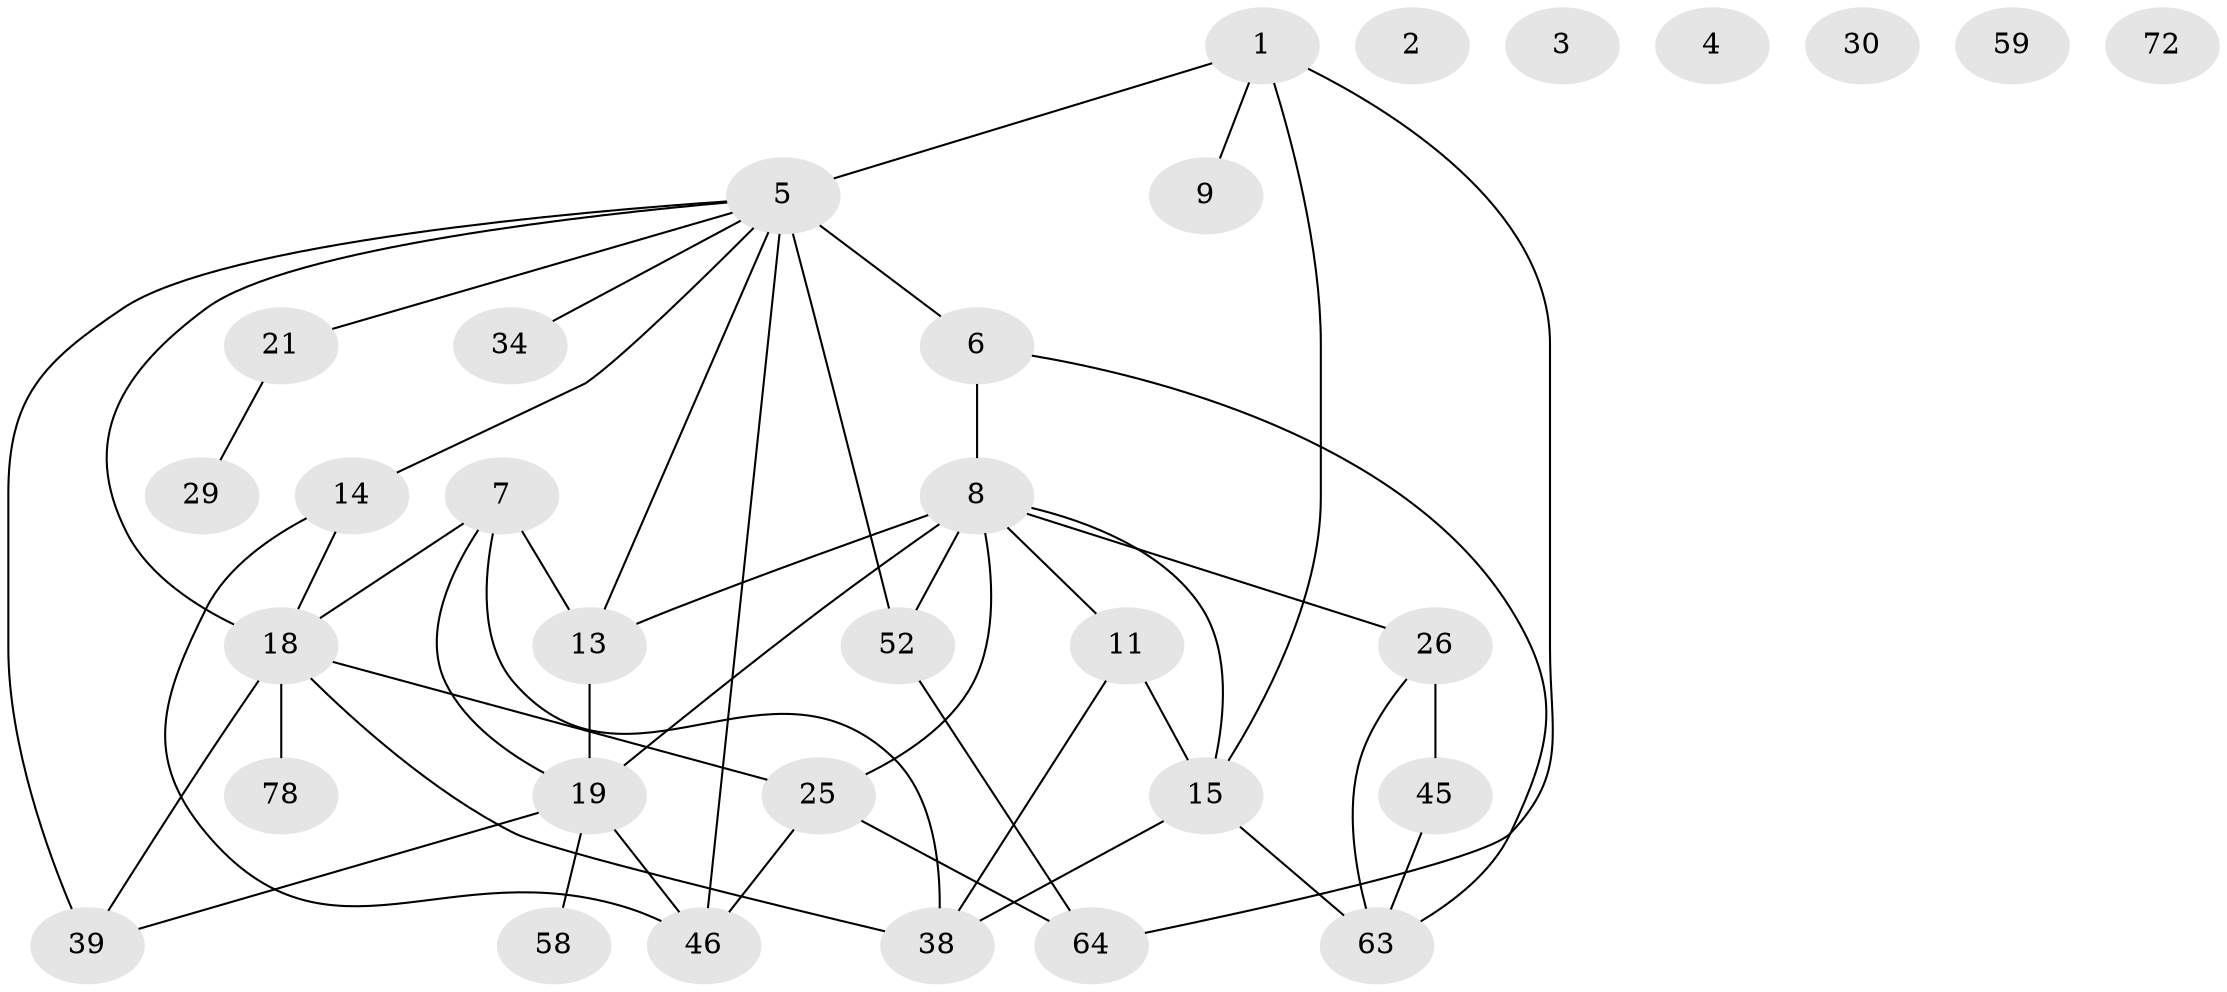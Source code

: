 // original degree distribution, {1: 0.2125, 0: 0.0625, 2: 0.225, 3: 0.2625, 5: 0.05, 4: 0.1375, 6: 0.05}
// Generated by graph-tools (version 1.1) at 2025/16/03/04/25 18:16:31]
// undirected, 32 vertices, 47 edges
graph export_dot {
graph [start="1"]
  node [color=gray90,style=filled];
  1 [super="+20"];
  2;
  3;
  4 [super="+50"];
  5 [super="+10"];
  6 [super="+32+12+56"];
  7 [super="+31+47"];
  8 [super="+28+51+55"];
  9 [super="+42"];
  11 [super="+17"];
  13 [super="+80"];
  14 [super="+49"];
  15 [super="+53+60+48"];
  18 [super="+24+44"];
  19 [super="+35+23+71"];
  21 [super="+22+68"];
  25 [super="+37"];
  26 [super="+33"];
  29 [super="+54"];
  30;
  34;
  38 [super="+41+75"];
  39 [super="+40"];
  45 [super="+62"];
  46 [super="+57"];
  52 [super="+61+70"];
  58;
  59;
  63 [super="+74"];
  64;
  72;
  78;
  1 -- 64;
  1 -- 9;
  1 -- 5;
  1 -- 15;
  5 -- 34;
  5 -- 6 [weight=3];
  5 -- 39;
  5 -- 13;
  5 -- 46;
  5 -- 18;
  5 -- 52 [weight=2];
  5 -- 21;
  5 -- 14;
  6 -- 8;
  6 -- 63;
  7 -- 19;
  7 -- 18;
  7 -- 13;
  7 -- 38;
  8 -- 11;
  8 -- 15;
  8 -- 13;
  8 -- 52 [weight=2];
  8 -- 25;
  8 -- 19 [weight=2];
  8 -- 26;
  11 -- 38;
  11 -- 15;
  13 -- 19;
  14 -- 46;
  14 -- 18 [weight=2];
  15 -- 63;
  15 -- 38;
  18 -- 39;
  18 -- 25;
  18 -- 78;
  18 -- 38;
  19 -- 46;
  19 -- 58;
  19 -- 39;
  21 -- 29;
  25 -- 64;
  25 -- 46;
  26 -- 45;
  26 -- 63;
  45 -- 63;
  52 -- 64;
}
